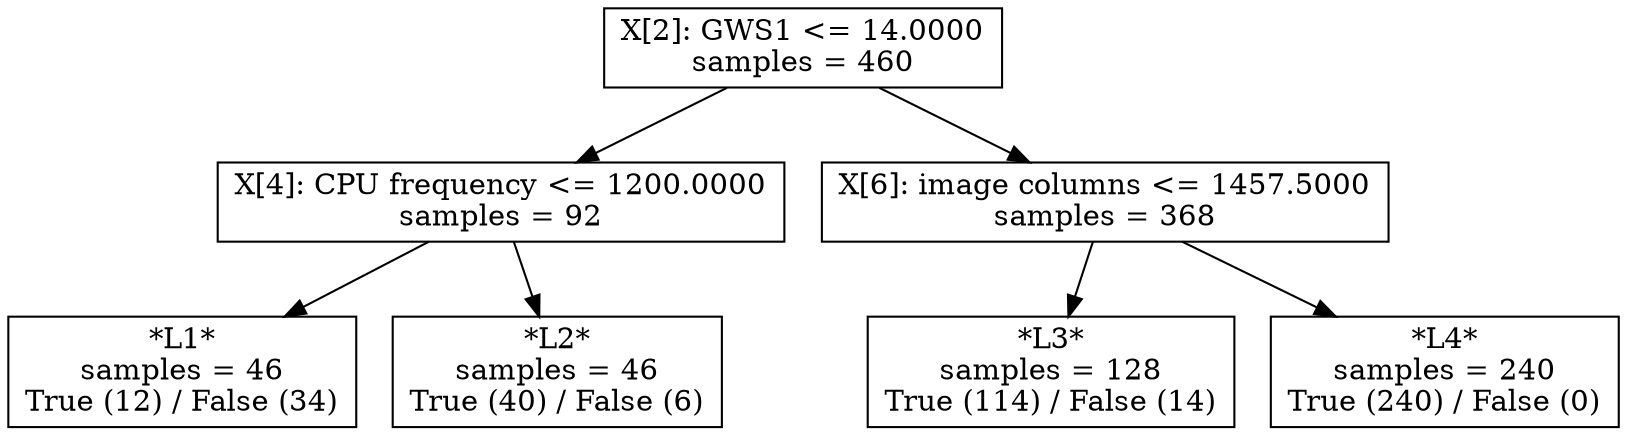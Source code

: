 digraph Tree {
0 [label="X[2]: GWS1 <= 14.0000\nsamples = 460", shape="box"] ;
1 [label="X[4]: CPU frequency <= 1200.0000\nsamples = 92", shape="box"] ;
0 -> 1 ;
2 [label="*L1*\nsamples = 46\nTrue (12) / False (34)", shape="box"] ;
1 -> 2 ;
3 [label="*L2*\nsamples = 46\nTrue (40) / False (6)", shape="box"] ;
1 -> 3 ;
4 [label="X[6]: image columns <= 1457.5000\nsamples = 368", shape="box"] ;
0 -> 4 ;
5 [label="*L3*\nsamples = 128\nTrue (114) / False (14)", shape="box"] ;
4 -> 5 ;
6 [label="*L4*\nsamples = 240\nTrue (240) / False (0)", shape="box"] ;
4 -> 6 ;
}
